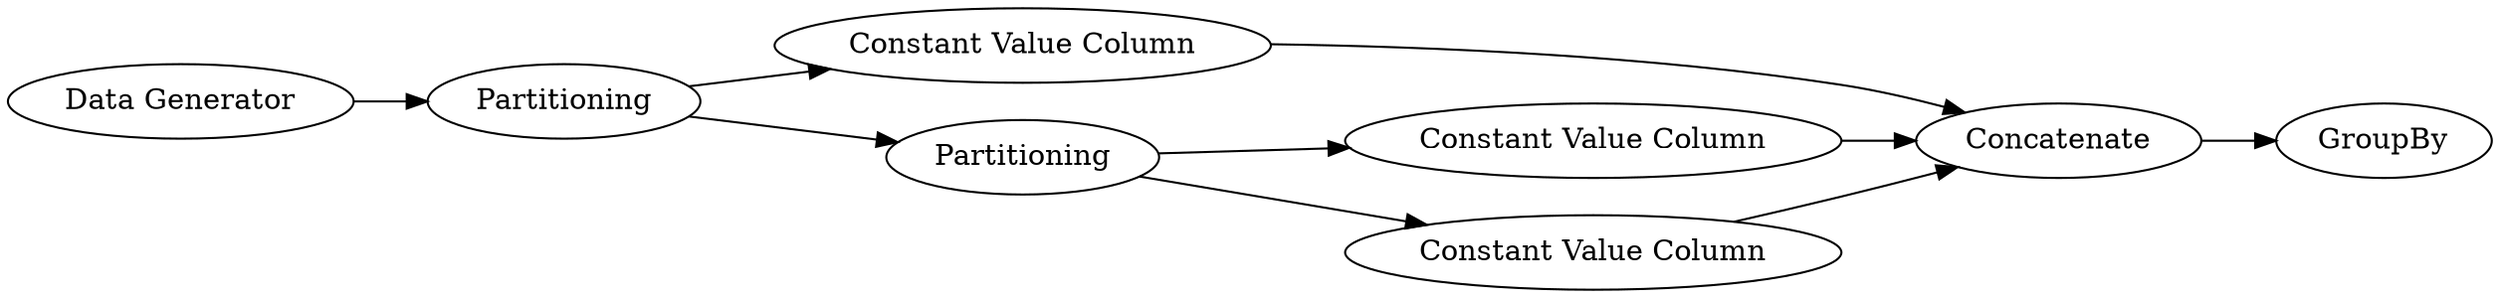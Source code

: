 digraph {
	4 -> 7
	7 -> 8
	3 -> 5
	5 -> 7
	1 -> 2
	2 -> 3
	6 -> 7
	2 -> 4
	3 -> 6
	5 [label="Constant Value Column"]
	1 [label="Data Generator"]
	7 [label=Concatenate]
	4 [label="Constant Value Column"]
	6 [label="Constant Value Column"]
	8 [label=GroupBy]
	3 [label=Partitioning]
	2 [label=Partitioning]
	rankdir=LR
}
